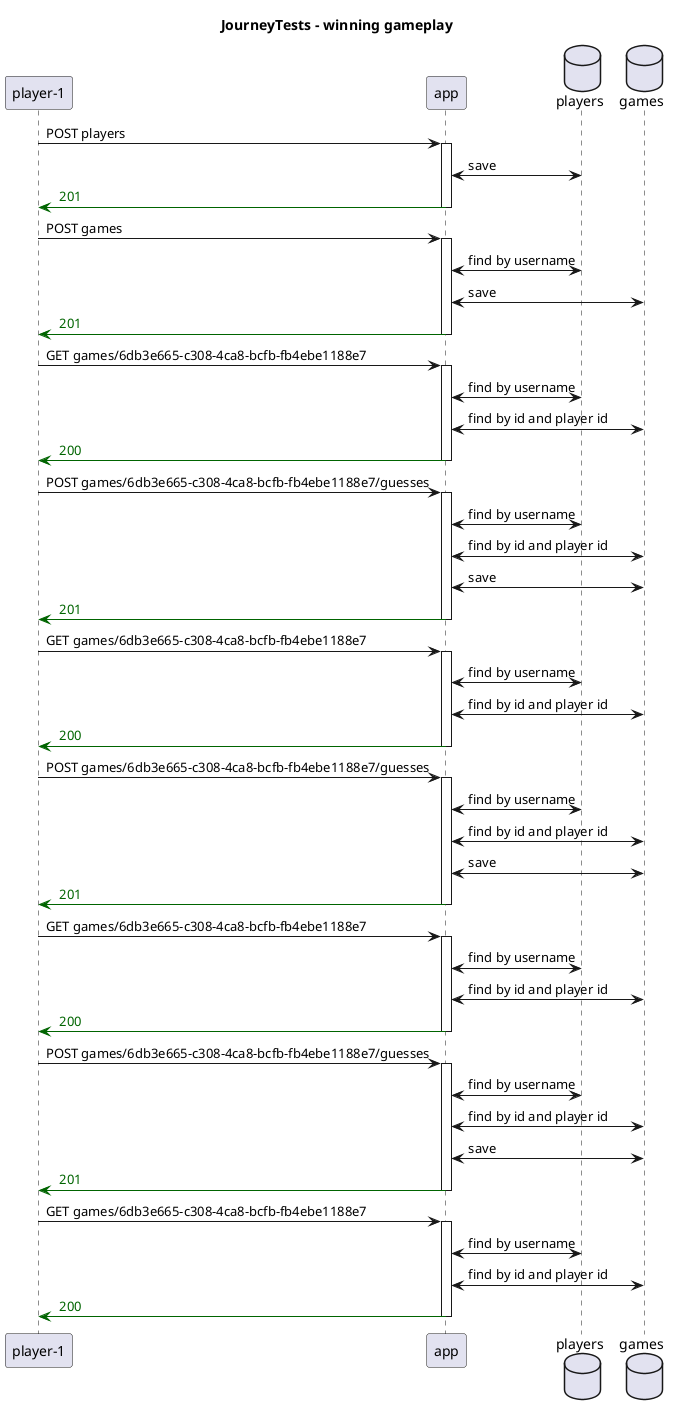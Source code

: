 @startuml
title JourneyTests - winning gameplay
participant "player-1"
participant "app"
database "players"
database "games"
"player-1" -> "app": POST players
activate "app"
"app" <-> "players": save
"app" -[#DarkGreen]> "player-1": <color:DarkGreen> 201 
deactivate "app"
"player-1" -> "app": POST games
activate "app"
"app" <-> "players": find by username
"app" <-> "games": save
"app" -[#DarkGreen]> "player-1": <color:DarkGreen> 201 
deactivate "app"
"player-1" -> "app": GET games/6db3e665-c308-4ca8-bcfb-fb4ebe1188e7
activate "app"
"app" <-> "players": find by username
"app" <-> "games": find by id and player id
"app" -[#DarkGreen]> "player-1": <color:DarkGreen> 200 
deactivate "app"
"player-1" -> "app": POST games/6db3e665-c308-4ca8-bcfb-fb4ebe1188e7/guesses
activate "app"
"app" <-> "players": find by username
"app" <-> "games": find by id and player id
"app" <-> "games": save
"app" -[#DarkGreen]> "player-1": <color:DarkGreen> 201 
deactivate "app"
"player-1" -> "app": GET games/6db3e665-c308-4ca8-bcfb-fb4ebe1188e7
activate "app"
"app" <-> "players": find by username
"app" <-> "games": find by id and player id
"app" -[#DarkGreen]> "player-1": <color:DarkGreen> 200 
deactivate "app"
"player-1" -> "app": POST games/6db3e665-c308-4ca8-bcfb-fb4ebe1188e7/guesses
activate "app"
"app" <-> "players": find by username
"app" <-> "games": find by id and player id
"app" <-> "games": save
"app" -[#DarkGreen]> "player-1": <color:DarkGreen> 201 
deactivate "app"
"player-1" -> "app": GET games/6db3e665-c308-4ca8-bcfb-fb4ebe1188e7
activate "app"
"app" <-> "players": find by username
"app" <-> "games": find by id and player id
"app" -[#DarkGreen]> "player-1": <color:DarkGreen> 200 
deactivate "app"
"player-1" -> "app": POST games/6db3e665-c308-4ca8-bcfb-fb4ebe1188e7/guesses
activate "app"
"app" <-> "players": find by username
"app" <-> "games": find by id and player id
"app" <-> "games": save
"app" -[#DarkGreen]> "player-1": <color:DarkGreen> 201 
deactivate "app"
"player-1" -> "app": GET games/6db3e665-c308-4ca8-bcfb-fb4ebe1188e7
activate "app"
"app" <-> "players": find by username
"app" <-> "games": find by id and player id
"app" -[#DarkGreen]> "player-1": <color:DarkGreen> 200 
deactivate "app"
@enduml